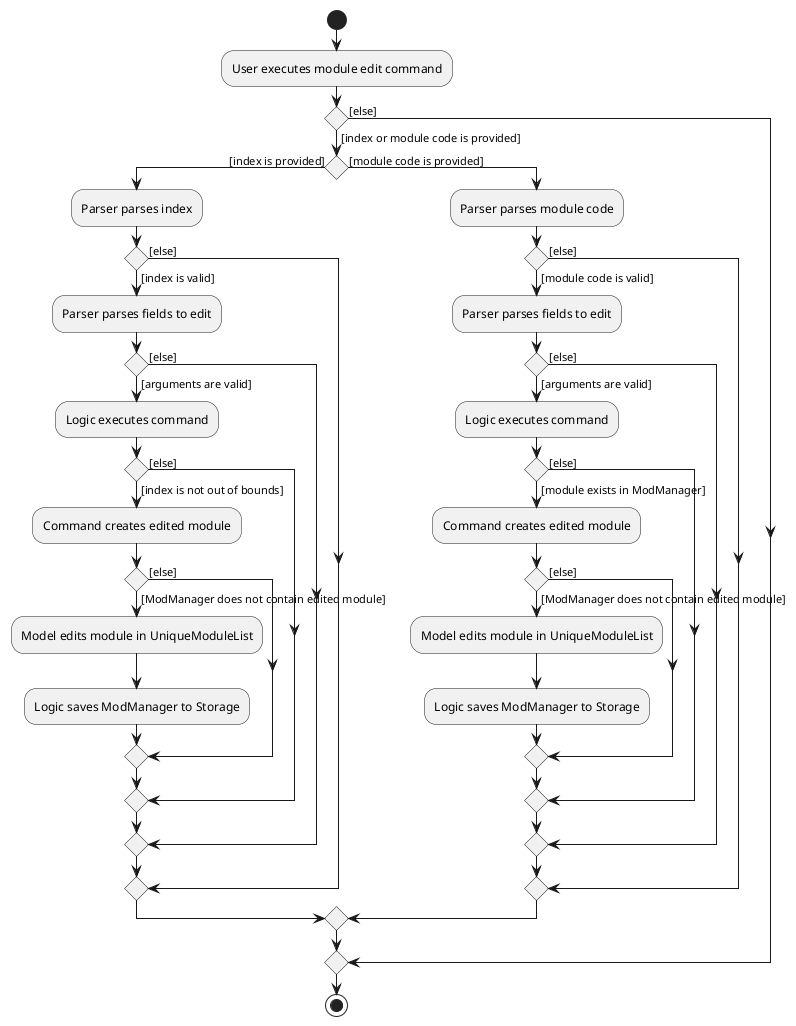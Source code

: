 @startuml
start
:User executes module edit command;
if () then ([index or module code is provided])
    if () then ([index is provided])
        :Parser parses index;
        if () then ([index is valid])
            :Parser parses fields to edit;
            if () then ([arguments are valid])
                :Logic executes command;
                if () then ([index is not out of bounds])
                    :Command creates edited module;
                    if () then ([ModManager does not contain edited module])
                        :Model edits module in UniqueModuleList;
                        :Logic saves ModManager to Storage;
                    else ([else])
                    endif
                else ([else])
                endif
            else ([else])
            endif
        else ([else])
        endif
    else ([module code is provided])
        :Parser parses module code;
        if () then ([module code is valid])
            :Parser parses fields to edit;
            if () then ([arguments are valid])
                :Logic executes command;
                if () then ([module exists in ModManager])
                    :Command creates edited module;
                    if () then ([ModManager does not contain edited module])
                        :Model edits module in UniqueModuleList;
                        :Logic saves ModManager to Storage;
                    else ([else])
                    endif
                else ([else])
                endif
            else ([else])
            endif
        else ([else])
        endif
    endif
else ([else])
endif
stop
@enduml
